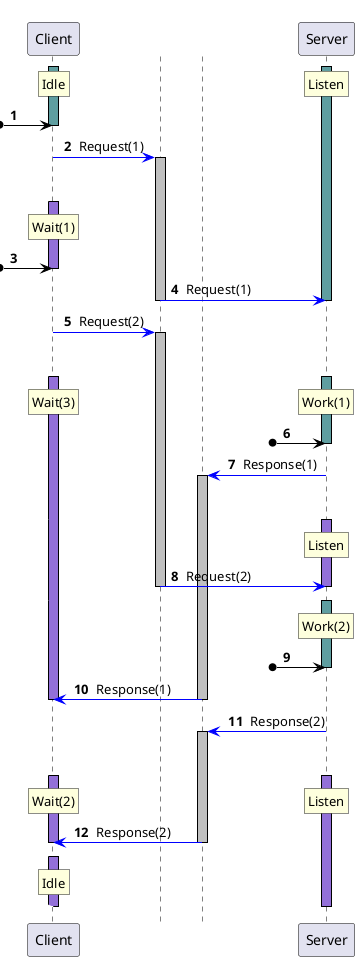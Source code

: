 @startuml
autonumber " <b>#</b> "
skinparam shadowing false
skinparam sequence {
ArrowColor Black
ActorBorderColor Black
LifeLineBorderColor Black
LifeLineBackgroundColor Black
ParticipantBorderColor Black
}
skinparam ControlBorderColor White
skinparam ControlBackgroundColor White
participant "Client" as A0 order 10100
activate A0 #CadetBlue
participant "Server" as A1 order 10200
activate A1 #CadetBlue
rnote over A0 : Idle
/ rnote over A1 : Listen
?o-> A0
deactivate A0
control " " as T0 order 10101
A0 -[#Blue]> T0 : Request(1)
activate T0 #Silver
deactivate A0
autonumber stop
[-[#White]\ A0
autonumber resume
activate A0 #MediumPurple
rnote over A0 : Wait(1)
?o-> A0
deactivate A0
T0 -[#Blue]> A1 : Request(1)
deactivate T0
deactivate A1
A0 -[#Blue]> T0 : Request(2)
activate T0 #Silver
deactivate A0
autonumber stop
[-[#White]\ A0
autonumber resume
activate A0 #MediumPurple
activate A1 #CadetBlue
rnote over A0 : Wait(3)
/ rnote over A1 : Work(1)
?o-> A1
deactivate A1
control " " as T1 order 10199
A1 -[#Blue]> T1 : Response(1)
activate T1 #Silver
deactivate A1
autonumber stop
[-[#White]\ A0
autonumber resume
activate A1 #MediumPurple
rnote over A1 : Listen
T0 -[#Blue]> A1 : Request(2)
deactivate T0
deactivate A1
autonumber stop
[-[#White]\ A0
autonumber resume
activate A1 #CadetBlue
rnote over A1 : Work(2)
?o-> A1
deactivate A1
T1 -[#Blue]> A0 : Response(1)
deactivate T1
deactivate A0
A1 -[#Blue]> T1 : Response(2)
activate T1 #Silver
deactivate A1
autonumber stop
[-[#White]\ A0
autonumber resume
activate A1 #MediumPurple
activate A0 #MediumPurple
rnote over A1 : Listen
/ rnote over A0 : Wait(2)
T1 -[#Blue]> A0 : Response(2)
deactivate T1
deactivate A0
autonumber stop
[-[#White]\ A0
autonumber resume
activate A0 #MediumPurple
rnote over A0 : Idle
autonumber stop
[-[#White]\ A0
autonumber resume
deactivate A0
deactivate A1
@enduml
